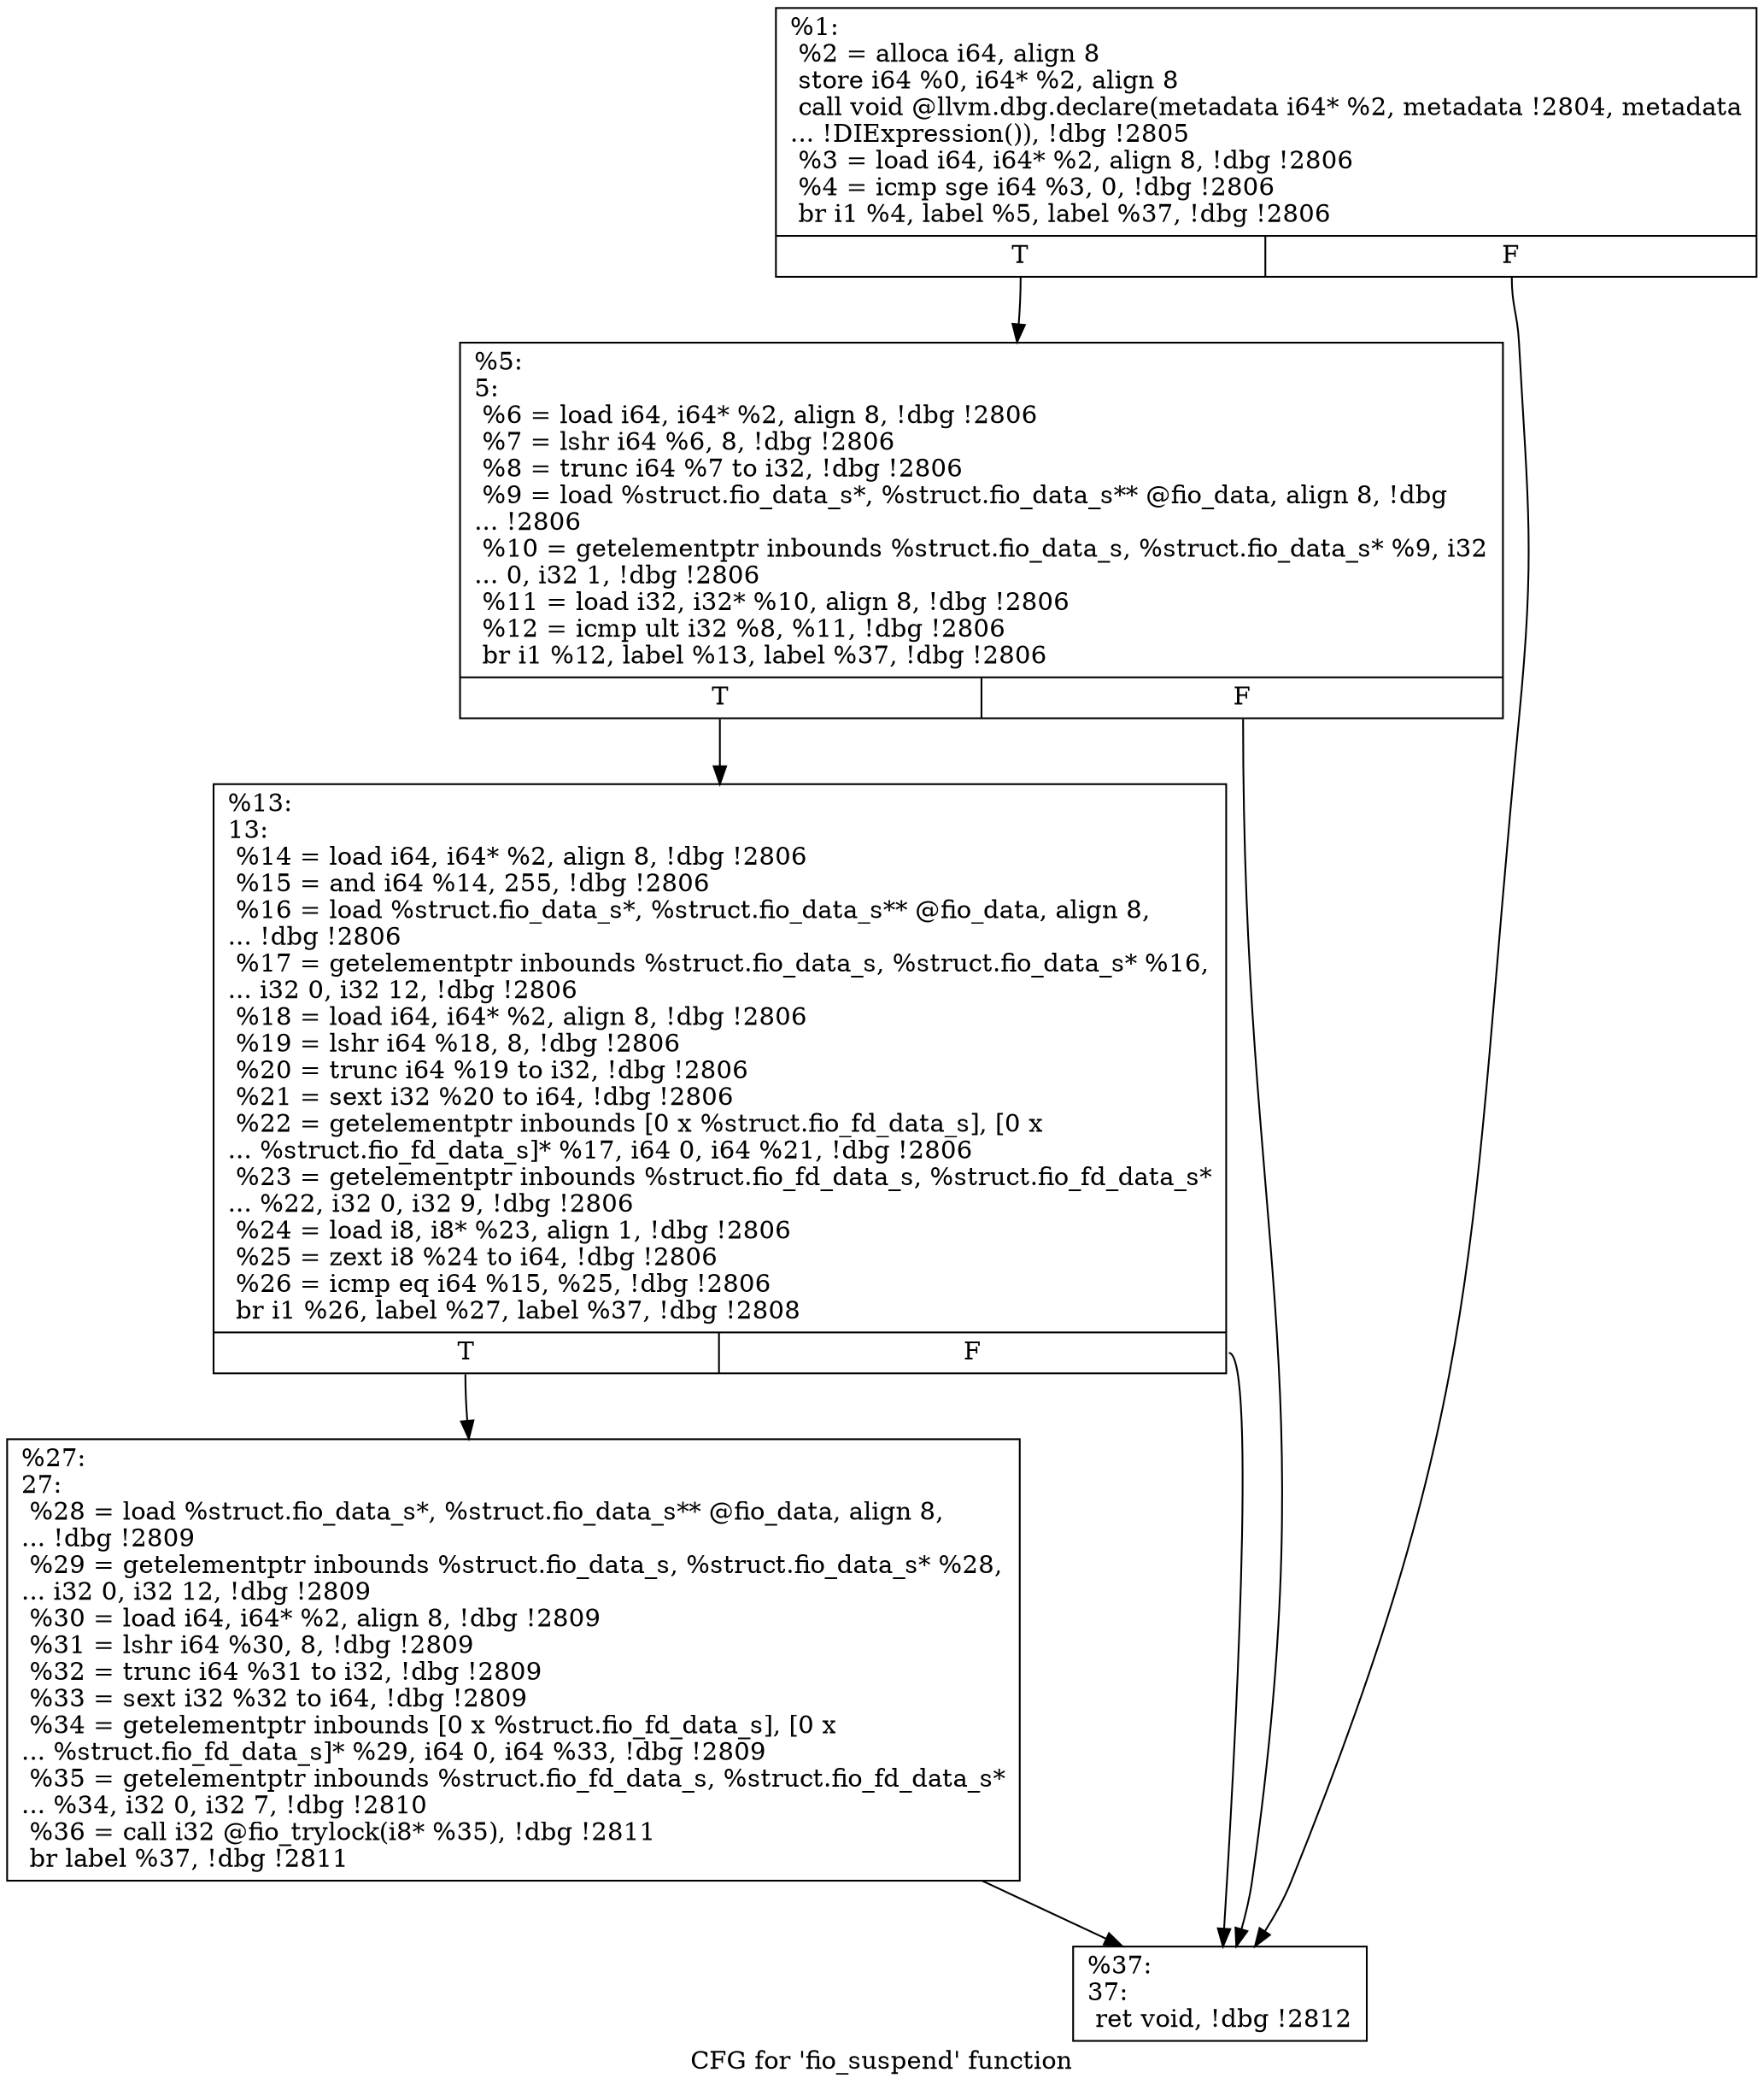 digraph "CFG for 'fio_suspend' function" {
	label="CFG for 'fio_suspend' function";

	Node0x556851579490 [shape=record,label="{%1:\l  %2 = alloca i64, align 8\l  store i64 %0, i64* %2, align 8\l  call void @llvm.dbg.declare(metadata i64* %2, metadata !2804, metadata\l... !DIExpression()), !dbg !2805\l  %3 = load i64, i64* %2, align 8, !dbg !2806\l  %4 = icmp sge i64 %3, 0, !dbg !2806\l  br i1 %4, label %5, label %37, !dbg !2806\l|{<s0>T|<s1>F}}"];
	Node0x556851579490:s0 -> Node0x55685157a0b0;
	Node0x556851579490:s1 -> Node0x55685157a1a0;
	Node0x55685157a0b0 [shape=record,label="{%5:\l5:                                                \l  %6 = load i64, i64* %2, align 8, !dbg !2806\l  %7 = lshr i64 %6, 8, !dbg !2806\l  %8 = trunc i64 %7 to i32, !dbg !2806\l  %9 = load %struct.fio_data_s*, %struct.fio_data_s** @fio_data, align 8, !dbg\l... !2806\l  %10 = getelementptr inbounds %struct.fio_data_s, %struct.fio_data_s* %9, i32\l... 0, i32 1, !dbg !2806\l  %11 = load i32, i32* %10, align 8, !dbg !2806\l  %12 = icmp ult i32 %8, %11, !dbg !2806\l  br i1 %12, label %13, label %37, !dbg !2806\l|{<s0>T|<s1>F}}"];
	Node0x55685157a0b0:s0 -> Node0x55685157a100;
	Node0x55685157a0b0:s1 -> Node0x55685157a1a0;
	Node0x55685157a100 [shape=record,label="{%13:\l13:                                               \l  %14 = load i64, i64* %2, align 8, !dbg !2806\l  %15 = and i64 %14, 255, !dbg !2806\l  %16 = load %struct.fio_data_s*, %struct.fio_data_s** @fio_data, align 8,\l... !dbg !2806\l  %17 = getelementptr inbounds %struct.fio_data_s, %struct.fio_data_s* %16,\l... i32 0, i32 12, !dbg !2806\l  %18 = load i64, i64* %2, align 8, !dbg !2806\l  %19 = lshr i64 %18, 8, !dbg !2806\l  %20 = trunc i64 %19 to i32, !dbg !2806\l  %21 = sext i32 %20 to i64, !dbg !2806\l  %22 = getelementptr inbounds [0 x %struct.fio_fd_data_s], [0 x\l... %struct.fio_fd_data_s]* %17, i64 0, i64 %21, !dbg !2806\l  %23 = getelementptr inbounds %struct.fio_fd_data_s, %struct.fio_fd_data_s*\l... %22, i32 0, i32 9, !dbg !2806\l  %24 = load i8, i8* %23, align 1, !dbg !2806\l  %25 = zext i8 %24 to i64, !dbg !2806\l  %26 = icmp eq i64 %15, %25, !dbg !2806\l  br i1 %26, label %27, label %37, !dbg !2808\l|{<s0>T|<s1>F}}"];
	Node0x55685157a100:s0 -> Node0x55685157a150;
	Node0x55685157a100:s1 -> Node0x55685157a1a0;
	Node0x55685157a150 [shape=record,label="{%27:\l27:                                               \l  %28 = load %struct.fio_data_s*, %struct.fio_data_s** @fio_data, align 8,\l... !dbg !2809\l  %29 = getelementptr inbounds %struct.fio_data_s, %struct.fio_data_s* %28,\l... i32 0, i32 12, !dbg !2809\l  %30 = load i64, i64* %2, align 8, !dbg !2809\l  %31 = lshr i64 %30, 8, !dbg !2809\l  %32 = trunc i64 %31 to i32, !dbg !2809\l  %33 = sext i32 %32 to i64, !dbg !2809\l  %34 = getelementptr inbounds [0 x %struct.fio_fd_data_s], [0 x\l... %struct.fio_fd_data_s]* %29, i64 0, i64 %33, !dbg !2809\l  %35 = getelementptr inbounds %struct.fio_fd_data_s, %struct.fio_fd_data_s*\l... %34, i32 0, i32 7, !dbg !2810\l  %36 = call i32 @fio_trylock(i8* %35), !dbg !2811\l  br label %37, !dbg !2811\l}"];
	Node0x55685157a150 -> Node0x55685157a1a0;
	Node0x55685157a1a0 [shape=record,label="{%37:\l37:                                               \l  ret void, !dbg !2812\l}"];
}

